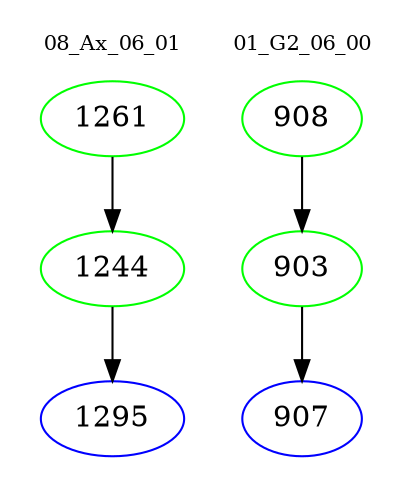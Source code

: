 digraph{
subgraph cluster_0 {
color = white
label = "08_Ax_06_01";
fontsize=10;
T0_1261 [label="1261", color="green"]
T0_1261 -> T0_1244 [color="black"]
T0_1244 [label="1244", color="green"]
T0_1244 -> T0_1295 [color="black"]
T0_1295 [label="1295", color="blue"]
}
subgraph cluster_1 {
color = white
label = "01_G2_06_00";
fontsize=10;
T1_908 [label="908", color="green"]
T1_908 -> T1_903 [color="black"]
T1_903 [label="903", color="green"]
T1_903 -> T1_907 [color="black"]
T1_907 [label="907", color="blue"]
}
}

